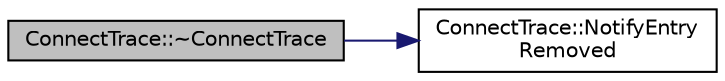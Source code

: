digraph "ConnectTrace::~ConnectTrace"
{
  edge [fontname="Helvetica",fontsize="10",labelfontname="Helvetica",labelfontsize="10"];
  node [fontname="Helvetica",fontsize="10",shape=record];
  rankdir="LR";
  Node3 [label="ConnectTrace::~ConnectTrace",height=0.2,width=0.4,color="black", fillcolor="grey75", style="filled", fontcolor="black"];
  Node3 -> Node4 [color="midnightblue",fontsize="10",style="solid",fontname="Helvetica"];
  Node4 [label="ConnectTrace::NotifyEntry\lRemoved",height=0.2,width=0.4,color="black", fillcolor="white", style="filled",URL="$db/d05/class_connect_trace.html#a1c032cc7f55eb3185f43c8e29d33b88d"];
}
